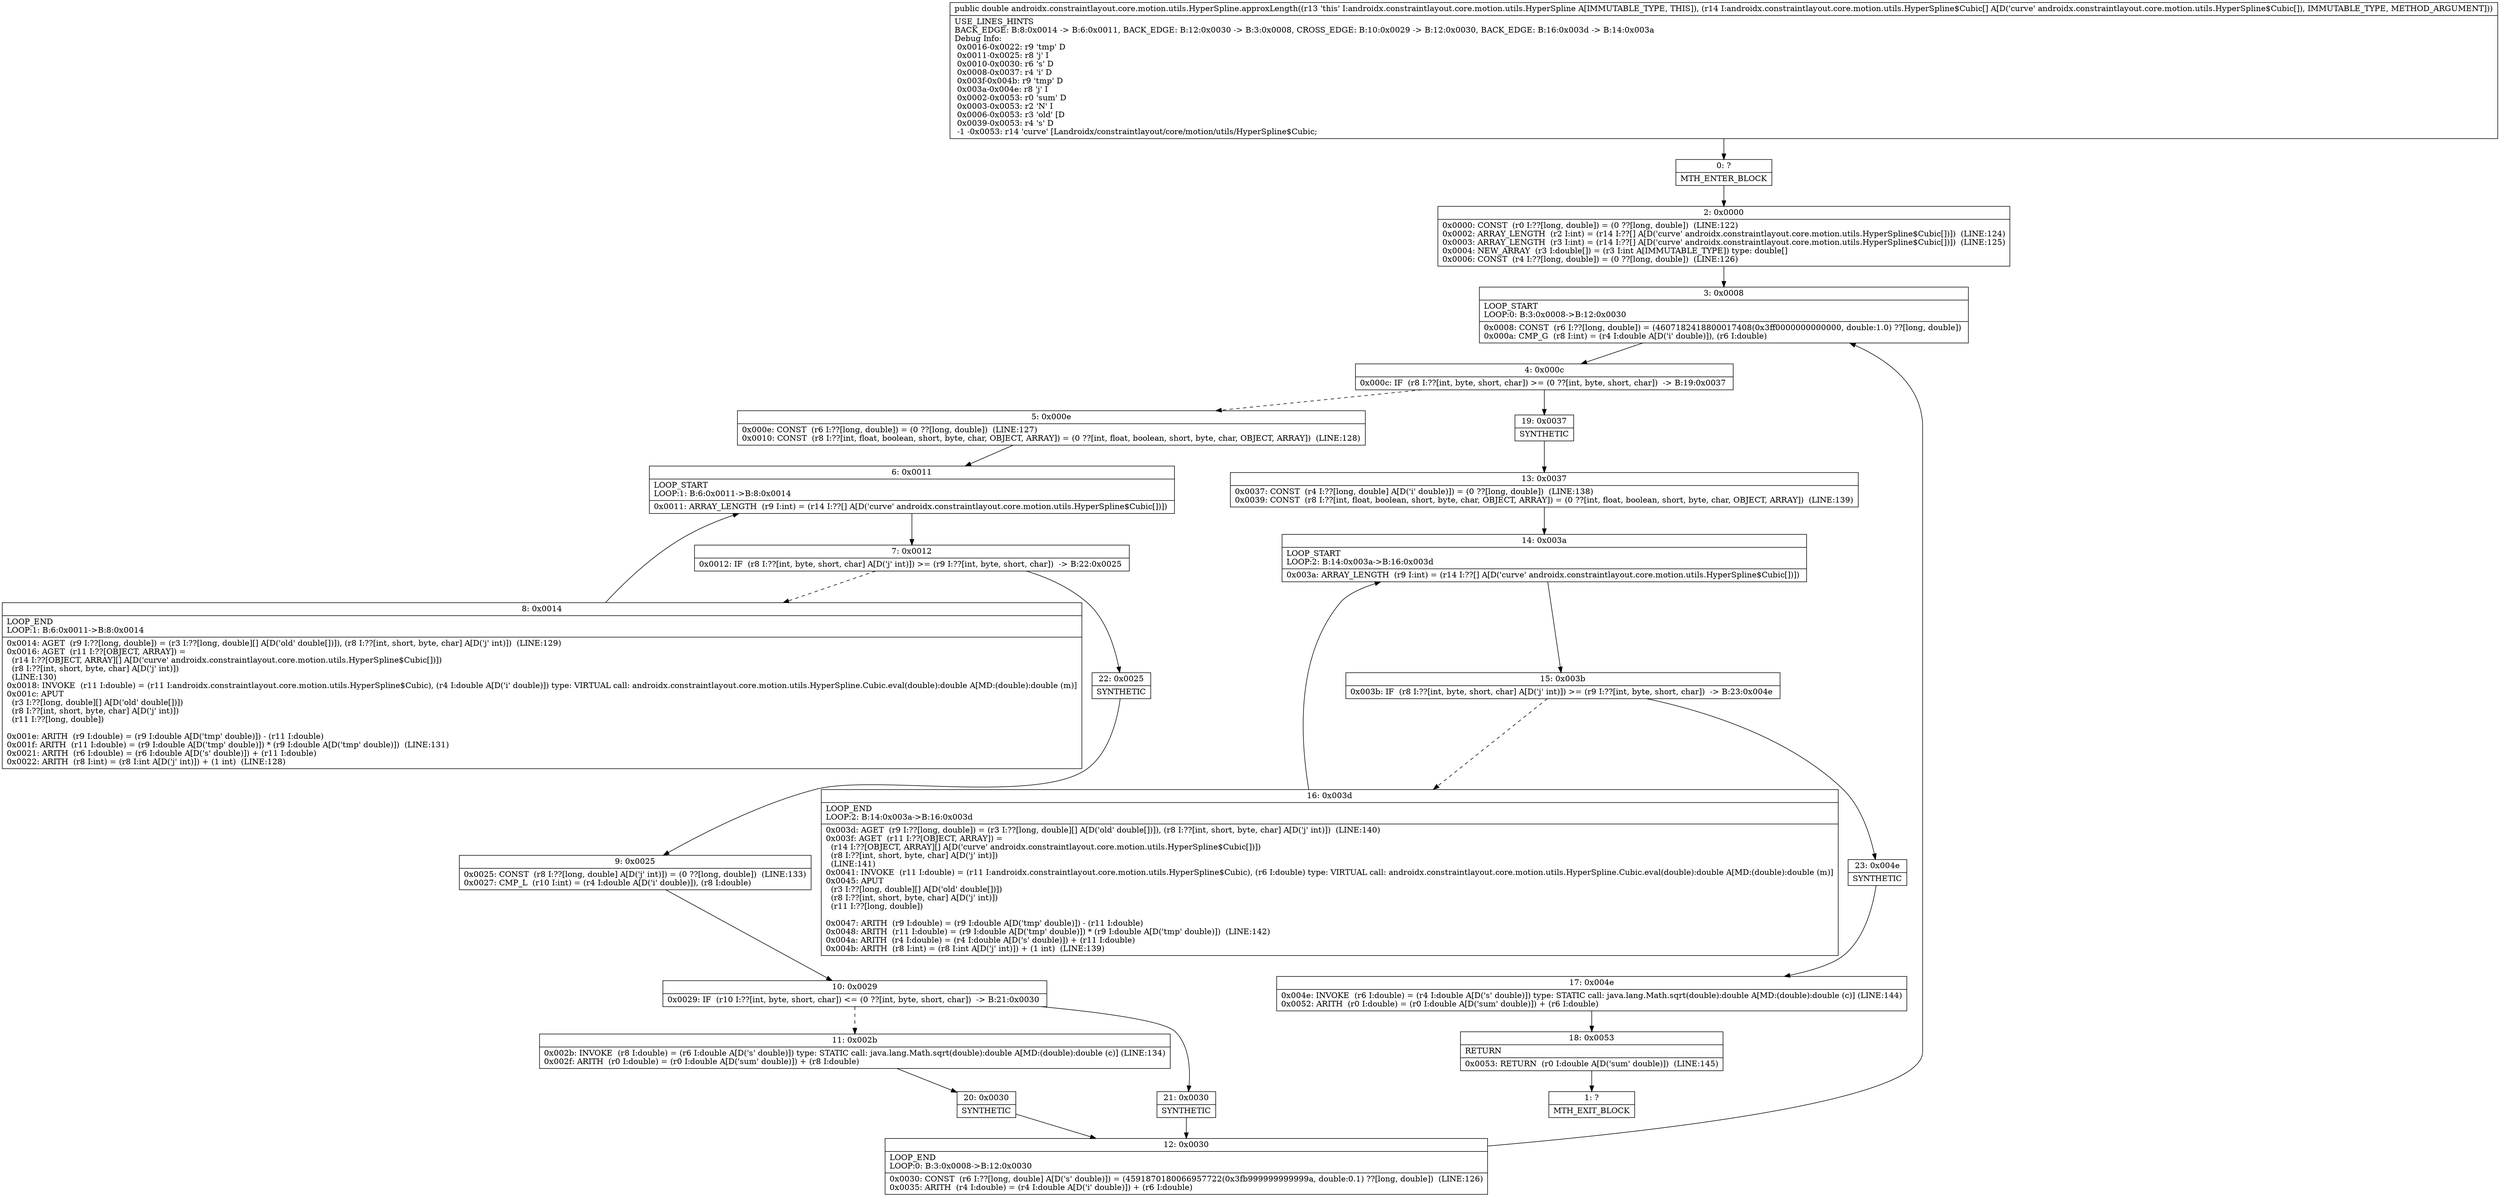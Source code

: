 digraph "CFG forandroidx.constraintlayout.core.motion.utils.HyperSpline.approxLength([Landroidx\/constraintlayout\/core\/motion\/utils\/HyperSpline$Cubic;)D" {
Node_0 [shape=record,label="{0\:\ ?|MTH_ENTER_BLOCK\l}"];
Node_2 [shape=record,label="{2\:\ 0x0000|0x0000: CONST  (r0 I:??[long, double]) = (0 ??[long, double])  (LINE:122)\l0x0002: ARRAY_LENGTH  (r2 I:int) = (r14 I:??[] A[D('curve' androidx.constraintlayout.core.motion.utils.HyperSpline$Cubic[])])  (LINE:124)\l0x0003: ARRAY_LENGTH  (r3 I:int) = (r14 I:??[] A[D('curve' androidx.constraintlayout.core.motion.utils.HyperSpline$Cubic[])])  (LINE:125)\l0x0004: NEW_ARRAY  (r3 I:double[]) = (r3 I:int A[IMMUTABLE_TYPE]) type: double[] \l0x0006: CONST  (r4 I:??[long, double]) = (0 ??[long, double])  (LINE:126)\l}"];
Node_3 [shape=record,label="{3\:\ 0x0008|LOOP_START\lLOOP:0: B:3:0x0008\-\>B:12:0x0030\l|0x0008: CONST  (r6 I:??[long, double]) = (4607182418800017408(0x3ff0000000000000, double:1.0) ??[long, double]) \l0x000a: CMP_G  (r8 I:int) = (r4 I:double A[D('i' double)]), (r6 I:double) \l}"];
Node_4 [shape=record,label="{4\:\ 0x000c|0x000c: IF  (r8 I:??[int, byte, short, char]) \>= (0 ??[int, byte, short, char])  \-\> B:19:0x0037 \l}"];
Node_5 [shape=record,label="{5\:\ 0x000e|0x000e: CONST  (r6 I:??[long, double]) = (0 ??[long, double])  (LINE:127)\l0x0010: CONST  (r8 I:??[int, float, boolean, short, byte, char, OBJECT, ARRAY]) = (0 ??[int, float, boolean, short, byte, char, OBJECT, ARRAY])  (LINE:128)\l}"];
Node_6 [shape=record,label="{6\:\ 0x0011|LOOP_START\lLOOP:1: B:6:0x0011\-\>B:8:0x0014\l|0x0011: ARRAY_LENGTH  (r9 I:int) = (r14 I:??[] A[D('curve' androidx.constraintlayout.core.motion.utils.HyperSpline$Cubic[])]) \l}"];
Node_7 [shape=record,label="{7\:\ 0x0012|0x0012: IF  (r8 I:??[int, byte, short, char] A[D('j' int)]) \>= (r9 I:??[int, byte, short, char])  \-\> B:22:0x0025 \l}"];
Node_8 [shape=record,label="{8\:\ 0x0014|LOOP_END\lLOOP:1: B:6:0x0011\-\>B:8:0x0014\l|0x0014: AGET  (r9 I:??[long, double]) = (r3 I:??[long, double][] A[D('old' double[])]), (r8 I:??[int, short, byte, char] A[D('j' int)])  (LINE:129)\l0x0016: AGET  (r11 I:??[OBJECT, ARRAY]) = \l  (r14 I:??[OBJECT, ARRAY][] A[D('curve' androidx.constraintlayout.core.motion.utils.HyperSpline$Cubic[])])\l  (r8 I:??[int, short, byte, char] A[D('j' int)])\l  (LINE:130)\l0x0018: INVOKE  (r11 I:double) = (r11 I:androidx.constraintlayout.core.motion.utils.HyperSpline$Cubic), (r4 I:double A[D('i' double)]) type: VIRTUAL call: androidx.constraintlayout.core.motion.utils.HyperSpline.Cubic.eval(double):double A[MD:(double):double (m)]\l0x001c: APUT  \l  (r3 I:??[long, double][] A[D('old' double[])])\l  (r8 I:??[int, short, byte, char] A[D('j' int)])\l  (r11 I:??[long, double])\l \l0x001e: ARITH  (r9 I:double) = (r9 I:double A[D('tmp' double)]) \- (r11 I:double) \l0x001f: ARITH  (r11 I:double) = (r9 I:double A[D('tmp' double)]) * (r9 I:double A[D('tmp' double)])  (LINE:131)\l0x0021: ARITH  (r6 I:double) = (r6 I:double A[D('s' double)]) + (r11 I:double) \l0x0022: ARITH  (r8 I:int) = (r8 I:int A[D('j' int)]) + (1 int)  (LINE:128)\l}"];
Node_22 [shape=record,label="{22\:\ 0x0025|SYNTHETIC\l}"];
Node_9 [shape=record,label="{9\:\ 0x0025|0x0025: CONST  (r8 I:??[long, double] A[D('j' int)]) = (0 ??[long, double])  (LINE:133)\l0x0027: CMP_L  (r10 I:int) = (r4 I:double A[D('i' double)]), (r8 I:double) \l}"];
Node_10 [shape=record,label="{10\:\ 0x0029|0x0029: IF  (r10 I:??[int, byte, short, char]) \<= (0 ??[int, byte, short, char])  \-\> B:21:0x0030 \l}"];
Node_11 [shape=record,label="{11\:\ 0x002b|0x002b: INVOKE  (r8 I:double) = (r6 I:double A[D('s' double)]) type: STATIC call: java.lang.Math.sqrt(double):double A[MD:(double):double (c)] (LINE:134)\l0x002f: ARITH  (r0 I:double) = (r0 I:double A[D('sum' double)]) + (r8 I:double) \l}"];
Node_20 [shape=record,label="{20\:\ 0x0030|SYNTHETIC\l}"];
Node_12 [shape=record,label="{12\:\ 0x0030|LOOP_END\lLOOP:0: B:3:0x0008\-\>B:12:0x0030\l|0x0030: CONST  (r6 I:??[long, double] A[D('s' double)]) = (4591870180066957722(0x3fb999999999999a, double:0.1) ??[long, double])  (LINE:126)\l0x0035: ARITH  (r4 I:double) = (r4 I:double A[D('i' double)]) + (r6 I:double) \l}"];
Node_21 [shape=record,label="{21\:\ 0x0030|SYNTHETIC\l}"];
Node_19 [shape=record,label="{19\:\ 0x0037|SYNTHETIC\l}"];
Node_13 [shape=record,label="{13\:\ 0x0037|0x0037: CONST  (r4 I:??[long, double] A[D('i' double)]) = (0 ??[long, double])  (LINE:138)\l0x0039: CONST  (r8 I:??[int, float, boolean, short, byte, char, OBJECT, ARRAY]) = (0 ??[int, float, boolean, short, byte, char, OBJECT, ARRAY])  (LINE:139)\l}"];
Node_14 [shape=record,label="{14\:\ 0x003a|LOOP_START\lLOOP:2: B:14:0x003a\-\>B:16:0x003d\l|0x003a: ARRAY_LENGTH  (r9 I:int) = (r14 I:??[] A[D('curve' androidx.constraintlayout.core.motion.utils.HyperSpline$Cubic[])]) \l}"];
Node_15 [shape=record,label="{15\:\ 0x003b|0x003b: IF  (r8 I:??[int, byte, short, char] A[D('j' int)]) \>= (r9 I:??[int, byte, short, char])  \-\> B:23:0x004e \l}"];
Node_16 [shape=record,label="{16\:\ 0x003d|LOOP_END\lLOOP:2: B:14:0x003a\-\>B:16:0x003d\l|0x003d: AGET  (r9 I:??[long, double]) = (r3 I:??[long, double][] A[D('old' double[])]), (r8 I:??[int, short, byte, char] A[D('j' int)])  (LINE:140)\l0x003f: AGET  (r11 I:??[OBJECT, ARRAY]) = \l  (r14 I:??[OBJECT, ARRAY][] A[D('curve' androidx.constraintlayout.core.motion.utils.HyperSpline$Cubic[])])\l  (r8 I:??[int, short, byte, char] A[D('j' int)])\l  (LINE:141)\l0x0041: INVOKE  (r11 I:double) = (r11 I:androidx.constraintlayout.core.motion.utils.HyperSpline$Cubic), (r6 I:double) type: VIRTUAL call: androidx.constraintlayout.core.motion.utils.HyperSpline.Cubic.eval(double):double A[MD:(double):double (m)]\l0x0045: APUT  \l  (r3 I:??[long, double][] A[D('old' double[])])\l  (r8 I:??[int, short, byte, char] A[D('j' int)])\l  (r11 I:??[long, double])\l \l0x0047: ARITH  (r9 I:double) = (r9 I:double A[D('tmp' double)]) \- (r11 I:double) \l0x0048: ARITH  (r11 I:double) = (r9 I:double A[D('tmp' double)]) * (r9 I:double A[D('tmp' double)])  (LINE:142)\l0x004a: ARITH  (r4 I:double) = (r4 I:double A[D('s' double)]) + (r11 I:double) \l0x004b: ARITH  (r8 I:int) = (r8 I:int A[D('j' int)]) + (1 int)  (LINE:139)\l}"];
Node_23 [shape=record,label="{23\:\ 0x004e|SYNTHETIC\l}"];
Node_17 [shape=record,label="{17\:\ 0x004e|0x004e: INVOKE  (r6 I:double) = (r4 I:double A[D('s' double)]) type: STATIC call: java.lang.Math.sqrt(double):double A[MD:(double):double (c)] (LINE:144)\l0x0052: ARITH  (r0 I:double) = (r0 I:double A[D('sum' double)]) + (r6 I:double) \l}"];
Node_18 [shape=record,label="{18\:\ 0x0053|RETURN\l|0x0053: RETURN  (r0 I:double A[D('sum' double)])  (LINE:145)\l}"];
Node_1 [shape=record,label="{1\:\ ?|MTH_EXIT_BLOCK\l}"];
MethodNode[shape=record,label="{public double androidx.constraintlayout.core.motion.utils.HyperSpline.approxLength((r13 'this' I:androidx.constraintlayout.core.motion.utils.HyperSpline A[IMMUTABLE_TYPE, THIS]), (r14 I:androidx.constraintlayout.core.motion.utils.HyperSpline$Cubic[] A[D('curve' androidx.constraintlayout.core.motion.utils.HyperSpline$Cubic[]), IMMUTABLE_TYPE, METHOD_ARGUMENT]))  | USE_LINES_HINTS\lBACK_EDGE: B:8:0x0014 \-\> B:6:0x0011, BACK_EDGE: B:12:0x0030 \-\> B:3:0x0008, CROSS_EDGE: B:10:0x0029 \-\> B:12:0x0030, BACK_EDGE: B:16:0x003d \-\> B:14:0x003a\lDebug Info:\l  0x0016\-0x0022: r9 'tmp' D\l  0x0011\-0x0025: r8 'j' I\l  0x0010\-0x0030: r6 's' D\l  0x0008\-0x0037: r4 'i' D\l  0x003f\-0x004b: r9 'tmp' D\l  0x003a\-0x004e: r8 'j' I\l  0x0002\-0x0053: r0 'sum' D\l  0x0003\-0x0053: r2 'N' I\l  0x0006\-0x0053: r3 'old' [D\l  0x0039\-0x0053: r4 's' D\l  \-1 \-0x0053: r14 'curve' [Landroidx\/constraintlayout\/core\/motion\/utils\/HyperSpline$Cubic;\l}"];
MethodNode -> Node_0;Node_0 -> Node_2;
Node_2 -> Node_3;
Node_3 -> Node_4;
Node_4 -> Node_5[style=dashed];
Node_4 -> Node_19;
Node_5 -> Node_6;
Node_6 -> Node_7;
Node_7 -> Node_8[style=dashed];
Node_7 -> Node_22;
Node_8 -> Node_6;
Node_22 -> Node_9;
Node_9 -> Node_10;
Node_10 -> Node_11[style=dashed];
Node_10 -> Node_21;
Node_11 -> Node_20;
Node_20 -> Node_12;
Node_12 -> Node_3;
Node_21 -> Node_12;
Node_19 -> Node_13;
Node_13 -> Node_14;
Node_14 -> Node_15;
Node_15 -> Node_16[style=dashed];
Node_15 -> Node_23;
Node_16 -> Node_14;
Node_23 -> Node_17;
Node_17 -> Node_18;
Node_18 -> Node_1;
}


